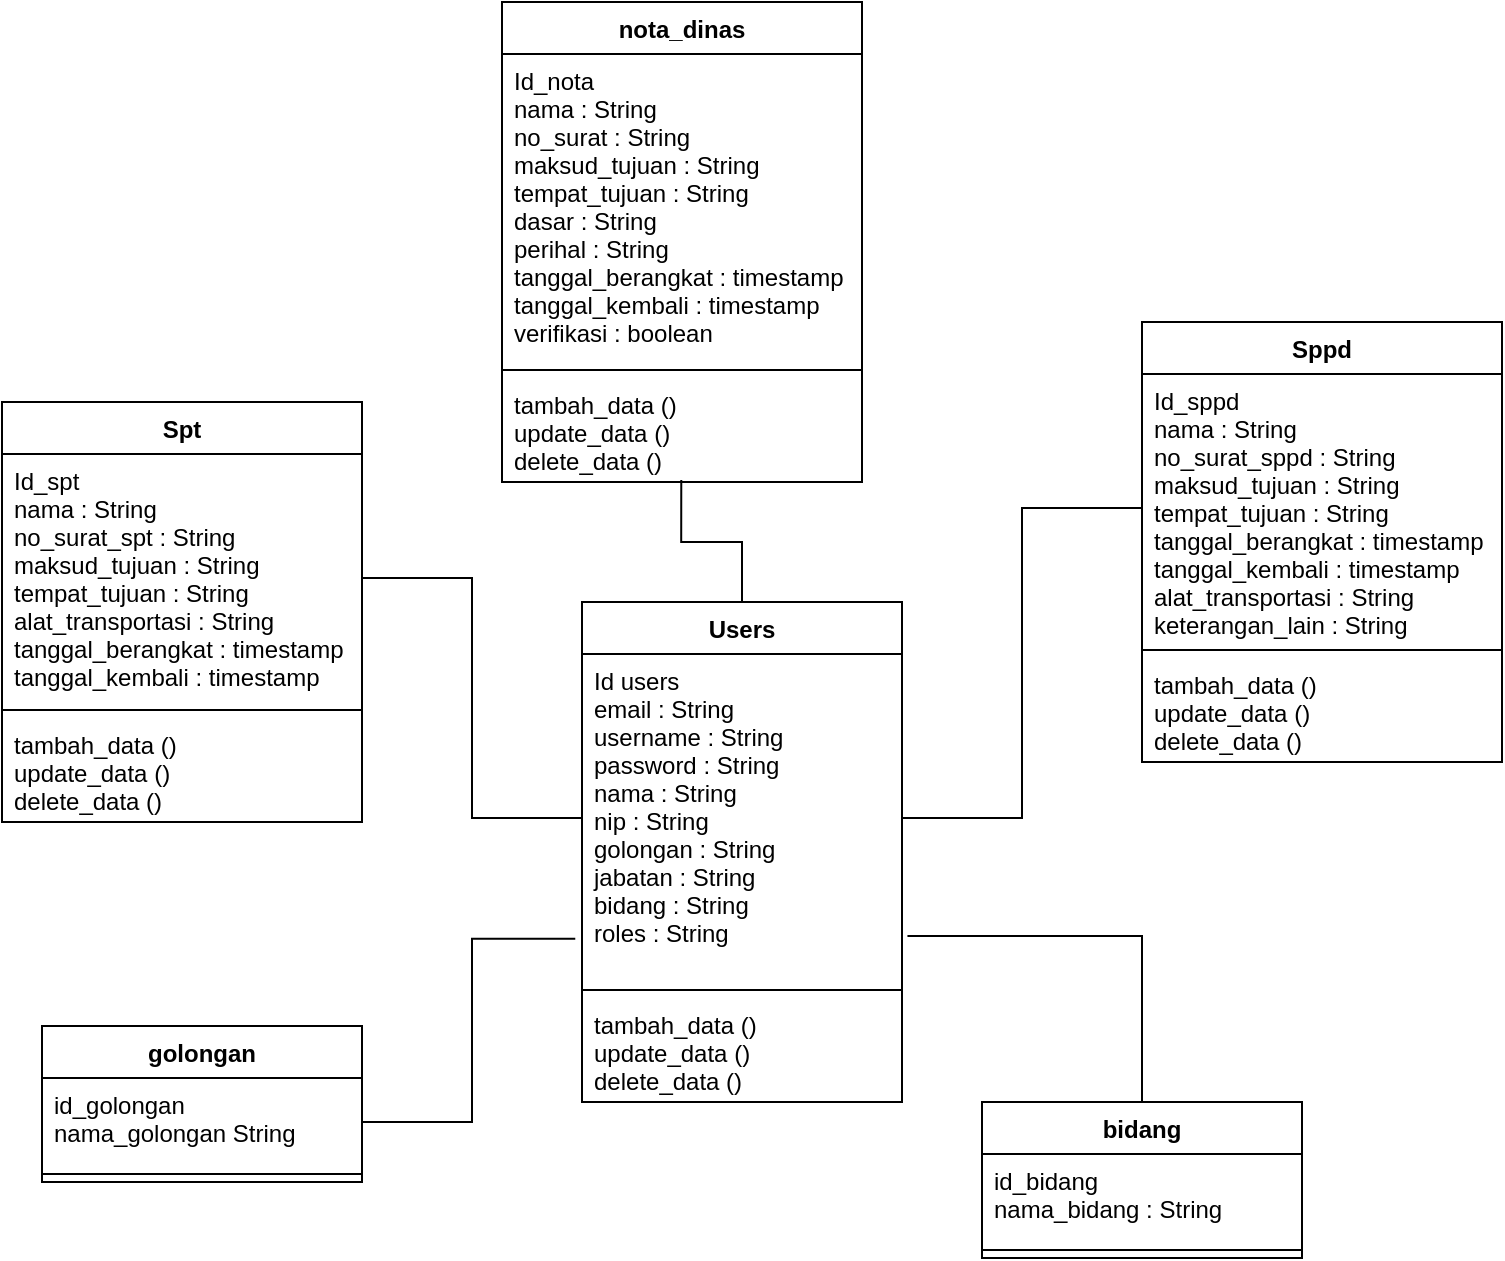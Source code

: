<mxfile version="20.8.20" type="github">
  <diagram id="UmnSwsHBt0RntYIwVFSD" name="Page-1">
    <mxGraphModel dx="1400" dy="1875" grid="1" gridSize="10" guides="1" tooltips="1" connect="1" arrows="1" fold="1" page="1" pageScale="1" pageWidth="850" pageHeight="1100" math="0" shadow="0">
      <root>
        <mxCell id="0" />
        <mxCell id="1" parent="0" />
        <mxCell id="UctNJG47mYVbgRwblJmR-24" style="edgeStyle=orthogonalEdgeStyle;rounded=0;orthogonalLoop=1;jettySize=auto;html=1;entryX=0.498;entryY=0.981;entryDx=0;entryDy=0;entryPerimeter=0;endArrow=none;endFill=0;" edge="1" parent="1" source="6sNXYuHfo27tlo8KxHGq-7" target="UctNJG47mYVbgRwblJmR-8">
          <mxGeometry relative="1" as="geometry" />
        </mxCell>
        <mxCell id="6sNXYuHfo27tlo8KxHGq-7" value="Users" style="swimlane;fontStyle=1;align=center;verticalAlign=top;childLayout=stackLayout;horizontal=1;startSize=26;horizontalStack=0;resizeParent=1;resizeParentMax=0;resizeLast=0;collapsible=1;marginBottom=0;" parent="1" vertex="1">
          <mxGeometry x="310" y="290" width="160" height="250" as="geometry" />
        </mxCell>
        <mxCell id="6sNXYuHfo27tlo8KxHGq-8" value="Id users&#xa;email : String &#xa;username : String&#xa;password : String&#xa;nama : String&#xa;nip : String&#xa;golongan : String&#xa;jabatan : String&#xa;bidang : String&#xa;roles : String&#xa;" style="text;strokeColor=none;fillColor=none;align=left;verticalAlign=top;spacingLeft=4;spacingRight=4;overflow=hidden;rotatable=0;points=[[0,0.5],[1,0.5]];portConstraint=eastwest;" parent="6sNXYuHfo27tlo8KxHGq-7" vertex="1">
          <mxGeometry y="26" width="160" height="164" as="geometry" />
        </mxCell>
        <mxCell id="6sNXYuHfo27tlo8KxHGq-9" value="" style="line;strokeWidth=1;fillColor=none;align=left;verticalAlign=middle;spacingTop=-1;spacingLeft=3;spacingRight=3;rotatable=0;labelPosition=right;points=[];portConstraint=eastwest;strokeColor=inherit;" parent="6sNXYuHfo27tlo8KxHGq-7" vertex="1">
          <mxGeometry y="190" width="160" height="8" as="geometry" />
        </mxCell>
        <mxCell id="6sNXYuHfo27tlo8KxHGq-10" value="tambah_data ()&#xa;update_data ()&#xa;delete_data ()" style="text;strokeColor=none;fillColor=none;align=left;verticalAlign=top;spacingLeft=4;spacingRight=4;overflow=hidden;rotatable=0;points=[[0,0.5],[1,0.5]];portConstraint=eastwest;" parent="6sNXYuHfo27tlo8KxHGq-7" vertex="1">
          <mxGeometry y="198" width="160" height="52" as="geometry" />
        </mxCell>
        <mxCell id="6sNXYuHfo27tlo8KxHGq-12" value="Spt" style="swimlane;fontStyle=1;align=center;verticalAlign=top;childLayout=stackLayout;horizontal=1;startSize=26;horizontalStack=0;resizeParent=1;resizeParentMax=0;resizeLast=0;collapsible=1;marginBottom=0;" parent="1" vertex="1">
          <mxGeometry x="20" y="190" width="180" height="210" as="geometry" />
        </mxCell>
        <mxCell id="6sNXYuHfo27tlo8KxHGq-13" value="Id_spt&#xa;nama : String&#xa;no_surat_spt : String&#xa;maksud_tujuan : String&#xa;tempat_tujuan : String&#xa;alat_transportasi : String&#xa;tanggal_berangkat : timestamp&#xa;tanggal_kembali : timestamp" style="text;strokeColor=none;fillColor=none;align=left;verticalAlign=top;spacingLeft=4;spacingRight=4;overflow=hidden;rotatable=0;points=[[0,0.5],[1,0.5]];portConstraint=eastwest;" parent="6sNXYuHfo27tlo8KxHGq-12" vertex="1">
          <mxGeometry y="26" width="180" height="124" as="geometry" />
        </mxCell>
        <mxCell id="6sNXYuHfo27tlo8KxHGq-14" value="" style="line;strokeWidth=1;fillColor=none;align=left;verticalAlign=middle;spacingTop=-1;spacingLeft=3;spacingRight=3;rotatable=0;labelPosition=right;points=[];portConstraint=eastwest;strokeColor=inherit;" parent="6sNXYuHfo27tlo8KxHGq-12" vertex="1">
          <mxGeometry y="150" width="180" height="8" as="geometry" />
        </mxCell>
        <mxCell id="6sNXYuHfo27tlo8KxHGq-15" value="tambah_data ()&#xa;update_data ()&#xa;delete_data ()" style="text;strokeColor=none;fillColor=none;align=left;verticalAlign=top;spacingLeft=4;spacingRight=4;overflow=hidden;rotatable=0;points=[[0,0.5],[1,0.5]];portConstraint=eastwest;" parent="6sNXYuHfo27tlo8KxHGq-12" vertex="1">
          <mxGeometry y="158" width="180" height="52" as="geometry" />
        </mxCell>
        <mxCell id="6sNXYuHfo27tlo8KxHGq-18" value="Sppd" style="swimlane;fontStyle=1;align=center;verticalAlign=top;childLayout=stackLayout;horizontal=1;startSize=26;horizontalStack=0;resizeParent=1;resizeParentMax=0;resizeLast=0;collapsible=1;marginBottom=0;" parent="1" vertex="1">
          <mxGeometry x="590" y="150" width="180" height="220" as="geometry" />
        </mxCell>
        <mxCell id="6sNXYuHfo27tlo8KxHGq-19" value="Id_sppd&#xa;nama : String&#xa;no_surat_sppd : String&#xa;maksud_tujuan : String&#xa;tempat_tujuan : String&#xa;tanggal_berangkat : timestamp&#xa;tanggal_kembali : timestamp&#xa;alat_transportasi : String&#xa;keterangan_lain : String&#xa;" style="text;strokeColor=none;fillColor=none;align=left;verticalAlign=top;spacingLeft=4;spacingRight=4;overflow=hidden;rotatable=0;points=[[0,0.5],[1,0.5]];portConstraint=eastwest;" parent="6sNXYuHfo27tlo8KxHGq-18" vertex="1">
          <mxGeometry y="26" width="180" height="134" as="geometry" />
        </mxCell>
        <mxCell id="6sNXYuHfo27tlo8KxHGq-20" value="" style="line;strokeWidth=1;fillColor=none;align=left;verticalAlign=middle;spacingTop=-1;spacingLeft=3;spacingRight=3;rotatable=0;labelPosition=right;points=[];portConstraint=eastwest;strokeColor=inherit;" parent="6sNXYuHfo27tlo8KxHGq-18" vertex="1">
          <mxGeometry y="160" width="180" height="8" as="geometry" />
        </mxCell>
        <mxCell id="6sNXYuHfo27tlo8KxHGq-21" value="tambah_data ()&#xa;update_data ()&#xa;delete_data ()" style="text;strokeColor=none;fillColor=none;align=left;verticalAlign=top;spacingLeft=4;spacingRight=4;overflow=hidden;rotatable=0;points=[[0,0.5],[1,0.5]];portConstraint=eastwest;" parent="6sNXYuHfo27tlo8KxHGq-18" vertex="1">
          <mxGeometry y="168" width="180" height="52" as="geometry" />
        </mxCell>
        <mxCell id="6sNXYuHfo27tlo8KxHGq-30" style="edgeStyle=orthogonalEdgeStyle;rounded=0;orthogonalLoop=1;jettySize=auto;html=1;endArrow=none;endFill=0;" parent="1" source="6sNXYuHfo27tlo8KxHGq-8" target="6sNXYuHfo27tlo8KxHGq-19" edge="1">
          <mxGeometry relative="1" as="geometry" />
        </mxCell>
        <mxCell id="UctNJG47mYVbgRwblJmR-5" value="nota_dinas" style="swimlane;fontStyle=1;align=center;verticalAlign=top;childLayout=stackLayout;horizontal=1;startSize=26;horizontalStack=0;resizeParent=1;resizeParentMax=0;resizeLast=0;collapsible=1;marginBottom=0;" vertex="1" parent="1">
          <mxGeometry x="270" y="-10" width="180" height="240" as="geometry" />
        </mxCell>
        <mxCell id="UctNJG47mYVbgRwblJmR-6" value="Id_nota&#xa;nama : String&#xa;no_surat : String&#xa;maksud_tujuan : String&#xa;tempat_tujuan : String&#xa;dasar : String&#xa;perihal : String&#xa;tanggal_berangkat : timestamp&#xa;tanggal_kembali : timestamp&#xa;verifikasi : boolean&#xa;" style="text;strokeColor=none;fillColor=none;align=left;verticalAlign=top;spacingLeft=4;spacingRight=4;overflow=hidden;rotatable=0;points=[[0,0.5],[1,0.5]];portConstraint=eastwest;" vertex="1" parent="UctNJG47mYVbgRwblJmR-5">
          <mxGeometry y="26" width="180" height="154" as="geometry" />
        </mxCell>
        <mxCell id="UctNJG47mYVbgRwblJmR-7" value="" style="line;strokeWidth=1;fillColor=none;align=left;verticalAlign=middle;spacingTop=-1;spacingLeft=3;spacingRight=3;rotatable=0;labelPosition=right;points=[];portConstraint=eastwest;strokeColor=inherit;" vertex="1" parent="UctNJG47mYVbgRwblJmR-5">
          <mxGeometry y="180" width="180" height="8" as="geometry" />
        </mxCell>
        <mxCell id="UctNJG47mYVbgRwblJmR-8" value="tambah_data ()&#xa;update_data ()&#xa;delete_data ()" style="text;strokeColor=none;fillColor=none;align=left;verticalAlign=top;spacingLeft=4;spacingRight=4;overflow=hidden;rotatable=0;points=[[0,0.5],[1,0.5]];portConstraint=eastwest;" vertex="1" parent="UctNJG47mYVbgRwblJmR-5">
          <mxGeometry y="188" width="180" height="52" as="geometry" />
        </mxCell>
        <mxCell id="UctNJG47mYVbgRwblJmR-9" value="golongan" style="swimlane;fontStyle=1;align=center;verticalAlign=top;childLayout=stackLayout;horizontal=1;startSize=26;horizontalStack=0;resizeParent=1;resizeParentMax=0;resizeLast=0;collapsible=1;marginBottom=0;" vertex="1" parent="1">
          <mxGeometry x="40" y="502" width="160" height="78" as="geometry" />
        </mxCell>
        <mxCell id="UctNJG47mYVbgRwblJmR-10" value="id_golongan&#xa;nama_golongan String" style="text;strokeColor=none;fillColor=none;align=left;verticalAlign=top;spacingLeft=4;spacingRight=4;overflow=hidden;rotatable=0;points=[[0,0.5],[1,0.5]];portConstraint=eastwest;" vertex="1" parent="UctNJG47mYVbgRwblJmR-9">
          <mxGeometry y="26" width="160" height="44" as="geometry" />
        </mxCell>
        <mxCell id="UctNJG47mYVbgRwblJmR-11" value="" style="line;strokeWidth=1;fillColor=none;align=left;verticalAlign=middle;spacingTop=-1;spacingLeft=3;spacingRight=3;rotatable=0;labelPosition=right;points=[];portConstraint=eastwest;strokeColor=inherit;" vertex="1" parent="UctNJG47mYVbgRwblJmR-9">
          <mxGeometry y="70" width="160" height="8" as="geometry" />
        </mxCell>
        <mxCell id="UctNJG47mYVbgRwblJmR-18" style="edgeStyle=orthogonalEdgeStyle;rounded=0;orthogonalLoop=1;jettySize=auto;html=1;entryX=1.017;entryY=0.86;entryDx=0;entryDy=0;entryPerimeter=0;endArrow=none;endFill=0;" edge="1" parent="1" source="UctNJG47mYVbgRwblJmR-13" target="6sNXYuHfo27tlo8KxHGq-8">
          <mxGeometry relative="1" as="geometry" />
        </mxCell>
        <mxCell id="UctNJG47mYVbgRwblJmR-13" value="bidang" style="swimlane;fontStyle=1;align=center;verticalAlign=top;childLayout=stackLayout;horizontal=1;startSize=26;horizontalStack=0;resizeParent=1;resizeParentMax=0;resizeLast=0;collapsible=1;marginBottom=0;" vertex="1" parent="1">
          <mxGeometry x="510" y="540" width="160" height="78" as="geometry" />
        </mxCell>
        <mxCell id="UctNJG47mYVbgRwblJmR-14" value="id_bidang&#xa;nama_bidang : String" style="text;strokeColor=none;fillColor=none;align=left;verticalAlign=top;spacingLeft=4;spacingRight=4;overflow=hidden;rotatable=0;points=[[0,0.5],[1,0.5]];portConstraint=eastwest;" vertex="1" parent="UctNJG47mYVbgRwblJmR-13">
          <mxGeometry y="26" width="160" height="44" as="geometry" />
        </mxCell>
        <mxCell id="UctNJG47mYVbgRwblJmR-15" value="" style="line;strokeWidth=1;fillColor=none;align=left;verticalAlign=middle;spacingTop=-1;spacingLeft=3;spacingRight=3;rotatable=0;labelPosition=right;points=[];portConstraint=eastwest;strokeColor=inherit;" vertex="1" parent="UctNJG47mYVbgRwblJmR-13">
          <mxGeometry y="70" width="160" height="8" as="geometry" />
        </mxCell>
        <mxCell id="UctNJG47mYVbgRwblJmR-17" style="edgeStyle=orthogonalEdgeStyle;rounded=0;orthogonalLoop=1;jettySize=auto;html=1;entryX=0;entryY=0.5;entryDx=0;entryDy=0;endArrow=none;endFill=0;" edge="1" parent="1" source="6sNXYuHfo27tlo8KxHGq-13" target="6sNXYuHfo27tlo8KxHGq-8">
          <mxGeometry relative="1" as="geometry" />
        </mxCell>
        <mxCell id="UctNJG47mYVbgRwblJmR-26" style="edgeStyle=orthogonalEdgeStyle;rounded=0;orthogonalLoop=1;jettySize=auto;html=1;entryX=-0.021;entryY=0.868;entryDx=0;entryDy=0;entryPerimeter=0;endArrow=none;endFill=0;" edge="1" parent="1" source="UctNJG47mYVbgRwblJmR-10" target="6sNXYuHfo27tlo8KxHGq-8">
          <mxGeometry relative="1" as="geometry" />
        </mxCell>
      </root>
    </mxGraphModel>
  </diagram>
</mxfile>
